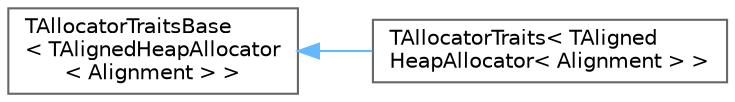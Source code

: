 digraph "Graphical Class Hierarchy"
{
 // INTERACTIVE_SVG=YES
 // LATEX_PDF_SIZE
  bgcolor="transparent";
  edge [fontname=Helvetica,fontsize=10,labelfontname=Helvetica,labelfontsize=10];
  node [fontname=Helvetica,fontsize=10,shape=box,height=0.2,width=0.4];
  rankdir="LR";
  Node0 [id="Node000000",label="TAllocatorTraitsBase\l\< TAlignedHeapAllocator\l\< Alignment \> \>",height=0.2,width=0.4,color="grey40", fillcolor="white", style="filled",URL="$db/d23/structTAllocatorTraitsBase.html",tooltip=" "];
  Node0 -> Node1 [id="edge6091_Node000000_Node000001",dir="back",color="steelblue1",style="solid",tooltip=" "];
  Node1 [id="Node000001",label="TAllocatorTraits\< TAligned\lHeapAllocator\< Alignment \> \>",height=0.2,width=0.4,color="grey40", fillcolor="white", style="filled",URL="$d5/d5f/structTAllocatorTraits_3_01TAlignedHeapAllocator_3_01Alignment_01_4_01_4.html",tooltip=" "];
}

